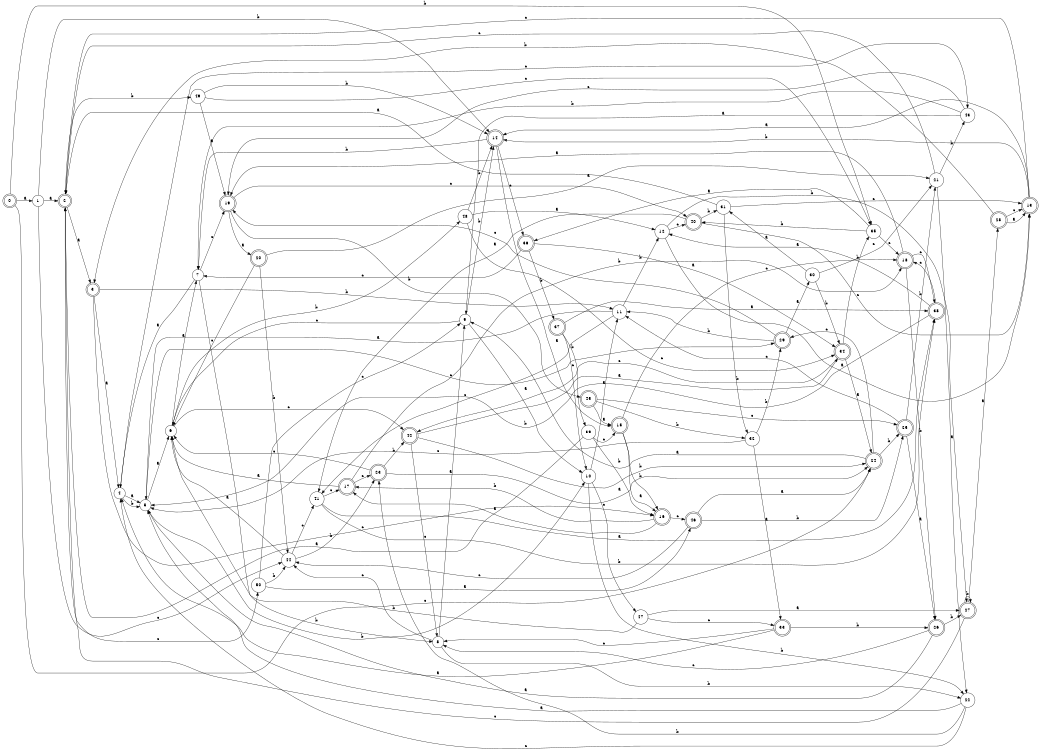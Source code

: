 digraph n41_1 {
__start0 [label="" shape="none"];

rankdir=LR;
size="8,5";

s0 [style="rounded,filled", color="black", fillcolor="white" shape="doublecircle", label="0"];
s1 [style="filled", color="black", fillcolor="white" shape="circle", label="1"];
s2 [style="rounded,filled", color="black", fillcolor="white" shape="doublecircle", label="2"];
s3 [style="rounded,filled", color="black", fillcolor="white" shape="doublecircle", label="3"];
s4 [style="filled", color="black", fillcolor="white" shape="circle", label="4"];
s5 [style="filled", color="black", fillcolor="white" shape="circle", label="5"];
s6 [style="filled", color="black", fillcolor="white" shape="circle", label="6"];
s7 [style="filled", color="black", fillcolor="white" shape="circle", label="7"];
s8 [style="filled", color="black", fillcolor="white" shape="circle", label="8"];
s9 [style="filled", color="black", fillcolor="white" shape="circle", label="9"];
s10 [style="filled", color="black", fillcolor="white" shape="circle", label="10"];
s11 [style="filled", color="black", fillcolor="white" shape="circle", label="11"];
s12 [style="filled", color="black", fillcolor="white" shape="circle", label="12"];
s13 [style="rounded,filled", color="black", fillcolor="white" shape="doublecircle", label="13"];
s14 [style="rounded,filled", color="black", fillcolor="white" shape="doublecircle", label="14"];
s15 [style="rounded,filled", color="black", fillcolor="white" shape="doublecircle", label="15"];
s16 [style="rounded,filled", color="black", fillcolor="white" shape="doublecircle", label="16"];
s17 [style="rounded,filled", color="black", fillcolor="white" shape="doublecircle", label="17"];
s18 [style="rounded,filled", color="black", fillcolor="white" shape="doublecircle", label="18"];
s19 [style="rounded,filled", color="black", fillcolor="white" shape="doublecircle", label="19"];
s20 [style="rounded,filled", color="black", fillcolor="white" shape="doublecircle", label="20"];
s21 [style="filled", color="black", fillcolor="white" shape="circle", label="21"];
s22 [style="filled", color="black", fillcolor="white" shape="circle", label="22"];
s23 [style="rounded,filled", color="black", fillcolor="white" shape="doublecircle", label="23"];
s24 [style="rounded,filled", color="black", fillcolor="white" shape="doublecircle", label="24"];
s25 [style="rounded,filled", color="black", fillcolor="white" shape="doublecircle", label="25"];
s26 [style="rounded,filled", color="black", fillcolor="white" shape="doublecircle", label="26"];
s27 [style="rounded,filled", color="black", fillcolor="white" shape="doublecircle", label="27"];
s28 [style="rounded,filled", color="black", fillcolor="white" shape="doublecircle", label="28"];
s29 [style="rounded,filled", color="black", fillcolor="white" shape="doublecircle", label="29"];
s30 [style="filled", color="black", fillcolor="white" shape="circle", label="30"];
s31 [style="filled", color="black", fillcolor="white" shape="circle", label="31"];
s32 [style="filled", color="black", fillcolor="white" shape="circle", label="32"];
s33 [style="rounded,filled", color="black", fillcolor="white" shape="doublecircle", label="33"];
s34 [style="rounded,filled", color="black", fillcolor="white" shape="doublecircle", label="34"];
s35 [style="filled", color="black", fillcolor="white" shape="circle", label="35"];
s36 [style="rounded,filled", color="black", fillcolor="white" shape="doublecircle", label="36"];
s37 [style="rounded,filled", color="black", fillcolor="white" shape="doublecircle", label="37"];
s38 [style="rounded,filled", color="black", fillcolor="white" shape="doublecircle", label="38"];
s39 [style="filled", color="black", fillcolor="white" shape="circle", label="39"];
s40 [style="rounded,filled", color="black", fillcolor="white" shape="doublecircle", label="40"];
s41 [style="filled", color="black", fillcolor="white" shape="circle", label="41"];
s42 [style="rounded,filled", color="black", fillcolor="white" shape="doublecircle", label="42"];
s43 [style="filled", color="black", fillcolor="white" shape="circle", label="43"];
s44 [style="filled", color="black", fillcolor="white" shape="circle", label="44"];
s45 [style="rounded,filled", color="black", fillcolor="white" shape="doublecircle", label="45"];
s46 [style="rounded,filled", color="black", fillcolor="white" shape="doublecircle", label="46"];
s47 [style="filled", color="black", fillcolor="white" shape="circle", label="47"];
s48 [style="filled", color="black", fillcolor="white" shape="circle", label="48"];
s49 [style="filled", color="black", fillcolor="white" shape="circle", label="49"];
s50 [style="filled", color="black", fillcolor="white" shape="circle", label="50"];
s0 -> s1 [label="a"];
s0 -> s35 [label="b"];
s0 -> s24 [label="c"];
s1 -> s2 [label="a"];
s1 -> s14 [label="b"];
s1 -> s44 [label="c"];
s2 -> s3 [label="a"];
s2 -> s49 [label="b"];
s2 -> s50 [label="c"];
s3 -> s4 [label="a"];
s3 -> s11 [label="b"];
s3 -> s16 [label="c"];
s4 -> s5 [label="a"];
s4 -> s5 [label="b"];
s4 -> s43 [label="c"];
s5 -> s6 [label="a"];
s5 -> s10 [label="b"];
s5 -> s29 [label="c"];
s6 -> s7 [label="a"];
s6 -> s48 [label="b"];
s6 -> s42 [label="c"];
s7 -> s4 [label="a"];
s7 -> s8 [label="b"];
s7 -> s19 [label="c"];
s8 -> s9 [label="a"];
s8 -> s22 [label="b"];
s8 -> s44 [label="c"];
s9 -> s10 [label="a"];
s9 -> s14 [label="b"];
s9 -> s6 [label="c"];
s10 -> s11 [label="a"];
s10 -> s22 [label="b"];
s10 -> s47 [label="c"];
s11 -> s5 [label="a"];
s11 -> s12 [label="b"];
s11 -> s41 [label="c"];
s12 -> s13 [label="a"];
s12 -> s27 [label="b"];
s12 -> s40 [label="c"];
s13 -> s14 [label="a"];
s13 -> s14 [label="b"];
s13 -> s2 [label="c"];
s14 -> s15 [label="a"];
s14 -> s7 [label="b"];
s14 -> s36 [label="c"];
s15 -> s16 [label="a"];
s15 -> s16 [label="b"];
s15 -> s18 [label="c"];
s16 -> s17 [label="a"];
s16 -> s17 [label="b"];
s16 -> s46 [label="c"];
s17 -> s6 [label="a"];
s17 -> s18 [label="b"];
s17 -> s23 [label="c"];
s18 -> s19 [label="a"];
s18 -> s26 [label="b"];
s18 -> s38 [label="c"];
s19 -> s20 [label="a"];
s19 -> s45 [label="b"];
s19 -> s40 [label="c"];
s20 -> s21 [label="a"];
s20 -> s44 [label="b"];
s20 -> s6 [label="c"];
s21 -> s22 [label="a"];
s21 -> s43 [label="b"];
s21 -> s2 [label="c"];
s22 -> s5 [label="a"];
s22 -> s23 [label="b"];
s22 -> s4 [label="c"];
s23 -> s24 [label="a"];
s23 -> s42 [label="b"];
s23 -> s6 [label="c"];
s24 -> s9 [label="a"];
s24 -> s25 [label="b"];
s24 -> s29 [label="c"];
s25 -> s26 [label="a"];
s25 -> s21 [label="b"];
s25 -> s11 [label="c"];
s26 -> s5 [label="a"];
s26 -> s27 [label="b"];
s26 -> s8 [label="c"];
s27 -> s28 [label="a"];
s27 -> s27 [label="b"];
s27 -> s2 [label="c"];
s28 -> s13 [label="a"];
s28 -> s3 [label="b"];
s28 -> s13 [label="c"];
s29 -> s30 [label="a"];
s29 -> s11 [label="b"];
s29 -> s19 [label="c"];
s30 -> s31 [label="a"];
s30 -> s34 [label="b"];
s30 -> s21 [label="c"];
s31 -> s2 [label="a"];
s31 -> s32 [label="b"];
s31 -> s13 [label="c"];
s32 -> s33 [label="a"];
s32 -> s29 [label="b"];
s32 -> s5 [label="c"];
s33 -> s4 [label="a"];
s33 -> s26 [label="b"];
s33 -> s8 [label="c"];
s34 -> s24 [label="a"];
s34 -> s35 [label="b"];
s34 -> s42 [label="c"];
s35 -> s36 [label="a"];
s35 -> s40 [label="b"];
s35 -> s18 [label="c"];
s36 -> s34 [label="a"];
s36 -> s37 [label="b"];
s36 -> s7 [label="c"];
s37 -> s38 [label="a"];
s37 -> s39 [label="b"];
s37 -> s10 [label="c"];
s38 -> s12 [label="a"];
s38 -> s5 [label="b"];
s38 -> s18 [label="c"];
s39 -> s2 [label="a"];
s39 -> s16 [label="b"];
s39 -> s15 [label="c"];
s40 -> s41 [label="a"];
s40 -> s31 [label="b"];
s40 -> s13 [label="c"];
s41 -> s38 [label="a"];
s41 -> s38 [label="b"];
s41 -> s17 [label="c"];
s42 -> s34 [label="a"];
s42 -> s24 [label="b"];
s42 -> s8 [label="c"];
s43 -> s9 [label="a"];
s43 -> s7 [label="b"];
s43 -> s19 [label="c"];
s44 -> s6 [label="a"];
s44 -> s23 [label="b"];
s44 -> s41 [label="c"];
s45 -> s15 [label="a"];
s45 -> s32 [label="b"];
s45 -> s25 [label="c"];
s46 -> s24 [label="a"];
s46 -> s25 [label="b"];
s46 -> s44 [label="c"];
s47 -> s27 [label="a"];
s47 -> s6 [label="b"];
s47 -> s33 [label="c"];
s48 -> s12 [label="a"];
s48 -> s14 [label="b"];
s48 -> s34 [label="c"];
s49 -> s19 [label="a"];
s49 -> s14 [label="b"];
s49 -> s35 [label="c"];
s50 -> s46 [label="a"];
s50 -> s44 [label="b"];
s50 -> s9 [label="c"];

}